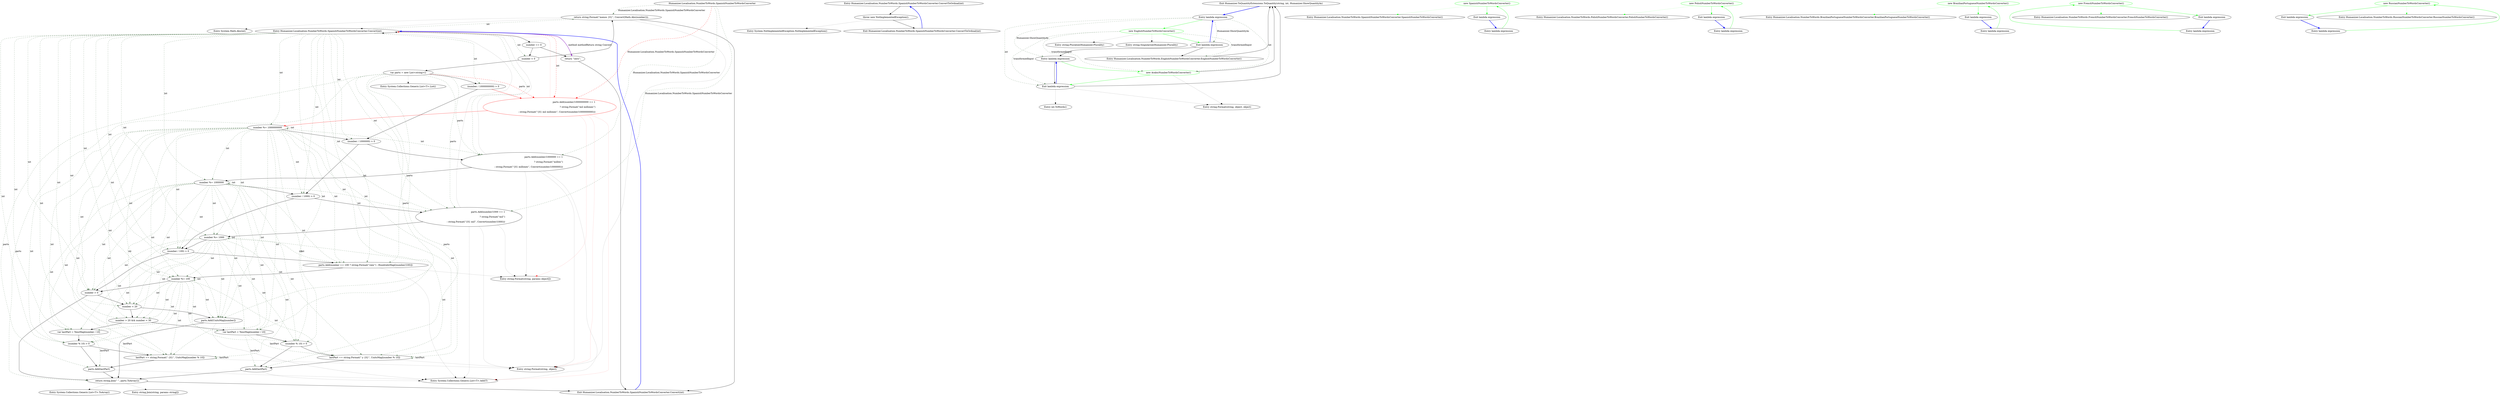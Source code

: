 digraph  {
m0_32 [label="Entry System.Math.Abs(int)", span="0-0", cluster="System.Math.Abs(int)", file="PrecisionDateTimeHumanizeStrategy.cs"];
m0_34 [label="Entry System.Collections.Generic.List<T>.List()", span="0-0", cluster="System.Collections.Generic.List<T>.List()", file="PrecisionDateTimeHumanizeStrategy.cs"];
m0_37 [label="Entry System.Collections.Generic.List<T>.ToArray()", span="0-0", cluster="System.Collections.Generic.List<T>.ToArray()", file="PrecisionDateTimeHumanizeStrategy.cs"];
m0_39 [label="Entry Humanizer.Localisation.NumberToWords.SpanishNumberToWordsConverter.ConvertToOrdinal(int)", span="79-79", cluster="Humanizer.Localisation.NumberToWords.SpanishNumberToWordsConverter.ConvertToOrdinal(int)", file="PrecisionDateTimeHumanizeStrategy.cs"];
m0_40 [label="throw new NotImplementedException();", span="81-81", cluster="Humanizer.Localisation.NumberToWords.SpanishNumberToWordsConverter.ConvertToOrdinal(int)", file="PrecisionDateTimeHumanizeStrategy.cs"];
m0_41 [label="Exit Humanizer.Localisation.NumberToWords.SpanishNumberToWordsConverter.ConvertToOrdinal(int)", span="79-79", cluster="Humanizer.Localisation.NumberToWords.SpanishNumberToWordsConverter.ConvertToOrdinal(int)", file="PrecisionDateTimeHumanizeStrategy.cs"];
m0_36 [label="Entry System.Collections.Generic.List<T>.Add(T)", span="0-0", cluster="System.Collections.Generic.List<T>.Add(T)", file="PrecisionDateTimeHumanizeStrategy.cs"];
m0_35 [label="Entry string.Format(string, params object[])", span="0-0", cluster="string.Format(string, params object[])", file="PrecisionDateTimeHumanizeStrategy.cs"];
m0_38 [label="Entry string.Join(string, params string[])", span="0-0", cluster="string.Join(string, params string[])", file="PrecisionDateTimeHumanizeStrategy.cs"];
m0_42 [label="Entry System.NotImplementedException.NotImplementedException()", span="0-0", cluster="System.NotImplementedException.NotImplementedException()", file="PrecisionDateTimeHumanizeStrategy.cs"];
m0_33 [label="Entry string.Format(string, object)", span="0-0", cluster="string.Format(string, object)", file="PrecisionDateTimeHumanizeStrategy.cs"];
m0_0 [label="Entry Humanizer.Localisation.NumberToWords.SpanishNumberToWordsConverter.Convert(int)", span="11-11", cluster="Humanizer.Localisation.NumberToWords.SpanishNumberToWordsConverter.Convert(int)", file="PrecisionDateTimeHumanizeStrategy.cs"];
m0_1 [label="number == 0", span="13-13", cluster="Humanizer.Localisation.NumberToWords.SpanishNumberToWordsConverter.Convert(int)", file="PrecisionDateTimeHumanizeStrategy.cs"];
m0_3 [label="number < 0", span="16-16", cluster="Humanizer.Localisation.NumberToWords.SpanishNumberToWordsConverter.Convert(int)", file="PrecisionDateTimeHumanizeStrategy.cs"];
m0_4 [label="return string.Format(''menos {0}'', Convert(Math.Abs(number)));", span="17-17", cluster="Humanizer.Localisation.NumberToWords.SpanishNumberToWordsConverter.Convert(int)", file="PrecisionDateTimeHumanizeStrategy.cs"];
m0_6 [label="(number / 1000000000) > 0", span="21-21", cluster="Humanizer.Localisation.NumberToWords.SpanishNumberToWordsConverter.Convert(int)", file="PrecisionDateTimeHumanizeStrategy.cs"];
m0_7 [label="parts.Add(number/1000000000 == 1\r\n                    ? string.Format(''mil millones'')\r\n                    : string.Format(''{0} mil millones'', Convert(number/1000000000)))", span="23-25", cluster="Humanizer.Localisation.NumberToWords.SpanishNumberToWordsConverter.Convert(int)", color=red, community=0, file="PrecisionDateTimeHumanizeStrategy.cs"];
m0_8 [label="number %= 1000000000", span="27-27", cluster="Humanizer.Localisation.NumberToWords.SpanishNumberToWordsConverter.Convert(int)", file="PrecisionDateTimeHumanizeStrategy.cs"];
m0_9 [label="(number / 1000000) > 0", span="30-30", cluster="Humanizer.Localisation.NumberToWords.SpanishNumberToWordsConverter.Convert(int)", file="PrecisionDateTimeHumanizeStrategy.cs"];
m0_10 [label="parts.Add(number/1000000 == 1\r\n                    ? string.Format(''millón'')\r\n                    : string.Format(''{0} millones'', Convert(number/1000000)))", span="32-34", cluster="Humanizer.Localisation.NumberToWords.SpanishNumberToWordsConverter.Convert(int)", file="PrecisionDateTimeHumanizeStrategy.cs"];
m0_11 [label="number %= 1000000", span="36-36", cluster="Humanizer.Localisation.NumberToWords.SpanishNumberToWordsConverter.Convert(int)", file="PrecisionDateTimeHumanizeStrategy.cs"];
m0_12 [label="(number / 1000) > 0", span="39-39", cluster="Humanizer.Localisation.NumberToWords.SpanishNumberToWordsConverter.Convert(int)", file="PrecisionDateTimeHumanizeStrategy.cs"];
m0_13 [label="parts.Add(number/1000 == 1\r\n                    ? string.Format(''mil'')\r\n                    : string.Format(''{0} mil'', Convert(number/1000)))", span="41-43", cluster="Humanizer.Localisation.NumberToWords.SpanishNumberToWordsConverter.Convert(int)", file="PrecisionDateTimeHumanizeStrategy.cs"];
m0_14 [label="number %= 1000", span="45-45", cluster="Humanizer.Localisation.NumberToWords.SpanishNumberToWordsConverter.Convert(int)", file="PrecisionDateTimeHumanizeStrategy.cs"];
m0_15 [label="(number / 100) > 0", span="48-48", cluster="Humanizer.Localisation.NumberToWords.SpanishNumberToWordsConverter.Convert(int)", file="PrecisionDateTimeHumanizeStrategy.cs"];
m0_16 [label="parts.Add(number == 100 ? string.Format(''cien'') : HundredsMap[(number/100)])", span="50-50", cluster="Humanizer.Localisation.NumberToWords.SpanishNumberToWordsConverter.Convert(int)", file="PrecisionDateTimeHumanizeStrategy.cs"];
m0_17 [label="number %= 100", span="51-51", cluster="Humanizer.Localisation.NumberToWords.SpanishNumberToWordsConverter.Convert(int)", file="PrecisionDateTimeHumanizeStrategy.cs"];
m0_18 [label="number > 0", span="54-54", cluster="Humanizer.Localisation.NumberToWords.SpanishNumberToWordsConverter.Convert(int)", file="PrecisionDateTimeHumanizeStrategy.cs"];
m0_19 [label="number < 20", span="56-56", cluster="Humanizer.Localisation.NumberToWords.SpanishNumberToWordsConverter.Convert(int)", file="PrecisionDateTimeHumanizeStrategy.cs"];
m0_20 [label="parts.Add(UnitsMap[number])", span="57-57", cluster="Humanizer.Localisation.NumberToWords.SpanishNumberToWordsConverter.Convert(int)", file="PrecisionDateTimeHumanizeStrategy.cs"];
m0_21 [label="number > 20 && number < 30", span="58-58", cluster="Humanizer.Localisation.NumberToWords.SpanishNumberToWordsConverter.Convert(int)", file="PrecisionDateTimeHumanizeStrategy.cs"];
m0_22 [label="var lastPart = TensMap[number / 10]", span="60-60", cluster="Humanizer.Localisation.NumberToWords.SpanishNumberToWordsConverter.Convert(int)", file="PrecisionDateTimeHumanizeStrategy.cs"];
m0_23 [label="(number % 10) > 0", span="61-61", cluster="Humanizer.Localisation.NumberToWords.SpanishNumberToWordsConverter.Convert(int)", file="PrecisionDateTimeHumanizeStrategy.cs"];
m0_24 [label="lastPart += string.Format('' {0}'', UnitsMap[number % 10])", span="62-62", cluster="Humanizer.Localisation.NumberToWords.SpanishNumberToWordsConverter.Convert(int)", file="PrecisionDateTimeHumanizeStrategy.cs"];
m0_26 [label="var lastPart = TensMap[number / 10]", span="68-68", cluster="Humanizer.Localisation.NumberToWords.SpanishNumberToWordsConverter.Convert(int)", file="PrecisionDateTimeHumanizeStrategy.cs"];
m0_27 [label="(number % 10) > 0", span="69-69", cluster="Humanizer.Localisation.NumberToWords.SpanishNumberToWordsConverter.Convert(int)", file="PrecisionDateTimeHumanizeStrategy.cs"];
m0_28 [label="lastPart += string.Format('' y {0}'', UnitsMap[number % 10])", span="70-70", cluster="Humanizer.Localisation.NumberToWords.SpanishNumberToWordsConverter.Convert(int)", file="PrecisionDateTimeHumanizeStrategy.cs"];
m0_2 [label="return ''cero'';", span="14-14", cluster="Humanizer.Localisation.NumberToWords.SpanishNumberToWordsConverter.Convert(int)", file="PrecisionDateTimeHumanizeStrategy.cs"];
m0_5 [label="var parts = new List<string>()", span="19-19", cluster="Humanizer.Localisation.NumberToWords.SpanishNumberToWordsConverter.Convert(int)", file="PrecisionDateTimeHumanizeStrategy.cs"];
m0_25 [label="parts.Add(lastPart)", span="64-64", cluster="Humanizer.Localisation.NumberToWords.SpanishNumberToWordsConverter.Convert(int)", file="PrecisionDateTimeHumanizeStrategy.cs"];
m0_29 [label="parts.Add(lastPart)", span="72-72", cluster="Humanizer.Localisation.NumberToWords.SpanishNumberToWordsConverter.Convert(int)", file="PrecisionDateTimeHumanizeStrategy.cs"];
m0_30 [label="return string.Join('' '', parts.ToArray());", span="76-76", cluster="Humanizer.Localisation.NumberToWords.SpanishNumberToWordsConverter.Convert(int)", file="PrecisionDateTimeHumanizeStrategy.cs"];
m0_31 [label="Exit Humanizer.Localisation.NumberToWords.SpanishNumberToWordsConverter.Convert(int)", span="11-11", cluster="Humanizer.Localisation.NumberToWords.SpanishNumberToWordsConverter.Convert(int)", file="PrecisionDateTimeHumanizeStrategy.cs"];
m0_43 [label="Humanizer.Localisation.NumberToWords.SpanishNumberToWordsConverter", span="", file="PrecisionDateTimeHumanizeStrategy.cs"];
m3_7 [label="Exit Humanizer.ToQuantityExtensions.ToQuantity(string, int, Humanizer.ShowQuantityAs)", span="25-25", cluster="Humanizer.ToQuantityExtensions.ToQuantity(string, int, Humanizer.ShowQuantityAs)", file="ToQuantityExtensions.cs"];
m3_15 [label="Entry Humanizer.Localisation.NumberToWords.SpanishNumberToWordsConverter.SpanishNumberToWordsConverter()", span="5-5", cluster="Humanizer.Localisation.NumberToWords.SpanishNumberToWordsConverter.SpanishNumberToWordsConverter()", file="ToQuantityExtensions.cs"];
m3_0 [label="Entry lambda expression", span="15-15", cluster="lambda expression", file="ToQuantityExtensions.cs"];
m3_1 [label="new EnglishNumberToWordsConverter()", span="15-15", cluster="lambda expression", file="ToQuantityExtensions.cs", color=green, community=0];
m3_2 [label="Exit lambda expression", span="15-15", cluster="lambda expression", file="ToQuantityExtensions.cs"];
m3_4 [label="Entry lambda expression", span="16-16", cluster="lambda expression", file="ToQuantityExtensions.cs"];
m3_5 [label="new ArabicNumberToWordsConverter()", span="16-16", cluster="lambda expression", file="ToQuantityExtensions.cs", color=green, community=0];
m3_6 [label="Exit lambda expression", span="16-16", cluster="lambda expression", file="ToQuantityExtensions.cs"];
m3_3 [label="Entry Humanizer.Localisation.NumberToWords.EnglishNumberToWordsConverter.EnglishNumberToWordsConverter()", span="5-5", cluster="Humanizer.Localisation.NumberToWords.EnglishNumberToWordsConverter.EnglishNumberToWordsConverter()", file="ToQuantityExtensions.cs"];
m3_10 [label="Entry string.Format(string, object, object)", span="0-0", cluster="string.Format(string, object, object)", file="ToQuantityExtensions.cs"];
m3_19 [label="Entry Humanizer.Localisation.NumberToWords.PolishNumberToWordsConverter.PolishNumberToWordsConverter()", span="6-6", cluster="Humanizer.Localisation.NumberToWords.PolishNumberToWordsConverter.PolishNumberToWordsConverter()", file="ToQuantityExtensions.cs"];
m3_9 [label="Entry string.Pluralize(Humanizer.Plurality)", span="170-170", cluster="string.Pluralize(Humanizer.Plurality)", file="ToQuantityExtensions.cs"];
m3_11 [label="Entry int.ToWords()", span="32-32", cluster="int.ToWords()", file="ToQuantityExtensions.cs"];
m3_23 [label="Entry Humanizer.Localisation.NumberToWords.BrazilianPortugueseNumberToWordsConverter.BrazilianPortugueseNumberToWordsConverter()", span="5-5", cluster="Humanizer.Localisation.NumberToWords.BrazilianPortugueseNumberToWordsConverter.BrazilianPortugueseNumberToWordsConverter()", file="ToQuantityExtensions.cs"];
m3_31 [label="Entry Humanizer.Localisation.NumberToWords.FrenchNumberToWordsConverter.FrenchNumberToWordsConverter()", span="5-5", cluster="Humanizer.Localisation.NumberToWords.FrenchNumberToWordsConverter.FrenchNumberToWordsConverter()", file="ToQuantityExtensions.cs"];
m3_8 [label="Entry string.Singularize(Humanizer.Plurality)", span="194-194", cluster="string.Singularize(Humanizer.Plurality)", file="ToQuantityExtensions.cs"];
m3_28 [label="Entry lambda expression", span="22-22", cluster="lambda expression", file="ToQuantityExtensions.cs"];
m3_13 [label="new SpanishNumberToWordsConverter()", span="18-18", cluster="lambda expression", color=green, community=0, file="ToQuantityExtensions.cs"];
m3_12 [label="Entry lambda expression", span="18-18", cluster="lambda expression", file="ToQuantityExtensions.cs"];
m3_14 [label="Exit lambda expression", span="18-18", cluster="lambda expression", file="ToQuantityExtensions.cs"];
m3_17 [label="new PolishNumberToWordsConverter()", span="19-19", cluster="lambda expression", color=green, community=0, file="ToQuantityExtensions.cs"];
m3_16 [label="Entry lambda expression", span="19-19", cluster="lambda expression", file="ToQuantityExtensions.cs"];
m3_18 [label="Exit lambda expression", span="19-19", cluster="lambda expression", file="ToQuantityExtensions.cs"];
m3_21 [label="new BrazilianPortugueseNumberToWordsConverter()", span="20-20", cluster="lambda expression", color=green, community=0, file="ToQuantityExtensions.cs"];
m3_20 [label="Entry lambda expression", span="20-20", cluster="lambda expression", file="ToQuantityExtensions.cs"];
m3_22 [label="Exit lambda expression", span="20-20", cluster="lambda expression", file="ToQuantityExtensions.cs"];
m3_25 [label="new RussianNumberToWordsConverter()", span="21-21", cluster="lambda expression", color=green, community=0, file="ToQuantityExtensions.cs"];
m3_24 [label="Entry lambda expression", span="21-21", cluster="lambda expression", file="ToQuantityExtensions.cs"];
m3_26 [label="Exit lambda expression", span="21-21", cluster="lambda expression", file="ToQuantityExtensions.cs"];
m3_29 [label="new FrenchNumberToWordsConverter()", span="22-22", cluster="lambda expression", color=green, community=0, file="ToQuantityExtensions.cs"];
m3_30 [label="Exit lambda expression", span="22-22", cluster="lambda expression", file="ToQuantityExtensions.cs"];
m3_27 [label="Entry Humanizer.Localisation.NumberToWords.RussianNumberToWordsConverter.RussianNumberToWordsConverter()", span="5-5", cluster="Humanizer.Localisation.NumberToWords.RussianNumberToWordsConverter.RussianNumberToWordsConverter()", file="ToQuantityExtensions.cs"];
m0_39 -> m0_40  [key=0, style=solid];
m0_40 -> m0_41  [key=0, style=solid];
m0_40 -> m0_42  [key=2, style=dotted];
m0_41 -> m0_39  [key=0, style=bold, color=blue];
m0_0 -> m0_1  [key=0, style=solid];
m0_0 -> m0_3  [key=1, style=dashed, color=darkseagreen4, label=int];
m0_0 -> m0_4  [key=1, style=dashed, color=darkseagreen4, label=int];
m0_0 -> m0_6  [key=1, style=dashed, color=darkseagreen4, label=int];
m0_0 -> m0_7  [key=1, style=dashed, color=red, label=int];
m0_0 -> m0_8  [key=1, style=dashed, color=darkseagreen4, label=int];
m0_0 -> m0_9  [key=1, style=dashed, color=darkseagreen4, label=int];
m0_0 -> m0_10  [key=1, style=dashed, color=darkseagreen4, label=int];
m0_0 -> m0_11  [key=1, style=dashed, color=darkseagreen4, label=int];
m0_0 -> m0_12  [key=1, style=dashed, color=darkseagreen4, label=int];
m0_0 -> m0_13  [key=1, style=dashed, color=darkseagreen4, label=int];
m0_0 -> m0_14  [key=1, style=dashed, color=darkseagreen4, label=int];
m0_0 -> m0_15  [key=1, style=dashed, color=darkseagreen4, label=int];
m0_0 -> m0_16  [key=1, style=dashed, color=darkseagreen4, label=int];
m0_0 -> m0_17  [key=1, style=dashed, color=darkseagreen4, label=int];
m0_0 -> m0_18  [key=1, style=dashed, color=darkseagreen4, label=int];
m0_0 -> m0_19  [key=1, style=dashed, color=darkseagreen4, label=int];
m0_0 -> m0_20  [key=1, style=dashed, color=darkseagreen4, label=int];
m0_0 -> m0_21  [key=1, style=dashed, color=darkseagreen4, label=int];
m0_0 -> m0_22  [key=1, style=dashed, color=darkseagreen4, label=int];
m0_0 -> m0_23  [key=1, style=dashed, color=darkseagreen4, label=int];
m0_0 -> m0_24  [key=1, style=dashed, color=darkseagreen4, label=int];
m0_0 -> m0_26  [key=1, style=dashed, color=darkseagreen4, label=int];
m0_0 -> m0_27  [key=1, style=dashed, color=darkseagreen4, label=int];
m0_0 -> m0_28  [key=1, style=dashed, color=darkseagreen4, label=int];
m0_0 -> m0_2  [key=3, color=darkorchid, style=bold, label="method methodReturn string Convert"];
m0_1 -> m0_2  [key=0, style=solid];
m0_1 -> m0_3  [key=0, style=solid];
m0_3 -> m0_4  [key=0, style=solid];
m0_3 -> m0_5  [key=0, style=solid];
m0_4 -> m0_31  [key=0, style=solid];
m0_4 -> m0_32  [key=2, style=dotted];
m0_4 -> m0_0  [key=2, style=dotted];
m0_4 -> m0_33  [key=2, style=dotted];
m0_6 -> m0_7  [key=0, style=solid, color=red];
m0_6 -> m0_9  [key=0, style=solid];
m0_7 -> m0_8  [key=0, style=solid, color=red];
m0_7 -> m0_35  [key=2, style=dotted, color=red];
m0_7 -> m0_0  [key=2, style=dotted, color=red];
m0_7 -> m0_33  [key=2, style=dotted, color=red];
m0_7 -> m0_36  [key=2, style=dotted, color=red];
m0_8 -> m0_9  [key=0, style=solid];
m0_8 -> m0_8  [key=1, style=dashed, color=darkseagreen4, label=int];
m0_8 -> m0_10  [key=1, style=dashed, color=darkseagreen4, label=int];
m0_8 -> m0_11  [key=1, style=dashed, color=darkseagreen4, label=int];
m0_8 -> m0_12  [key=1, style=dashed, color=darkseagreen4, label=int];
m0_8 -> m0_13  [key=1, style=dashed, color=darkseagreen4, label=int];
m0_8 -> m0_14  [key=1, style=dashed, color=darkseagreen4, label=int];
m0_8 -> m0_15  [key=1, style=dashed, color=darkseagreen4, label=int];
m0_8 -> m0_16  [key=1, style=dashed, color=darkseagreen4, label=int];
m0_8 -> m0_17  [key=1, style=dashed, color=darkseagreen4, label=int];
m0_8 -> m0_18  [key=1, style=dashed, color=darkseagreen4, label=int];
m0_8 -> m0_19  [key=1, style=dashed, color=darkseagreen4, label=int];
m0_8 -> m0_20  [key=1, style=dashed, color=darkseagreen4, label=int];
m0_8 -> m0_21  [key=1, style=dashed, color=darkseagreen4, label=int];
m0_8 -> m0_22  [key=1, style=dashed, color=darkseagreen4, label=int];
m0_8 -> m0_23  [key=1, style=dashed, color=darkseagreen4, label=int];
m0_8 -> m0_24  [key=1, style=dashed, color=darkseagreen4, label=int];
m0_8 -> m0_26  [key=1, style=dashed, color=darkseagreen4, label=int];
m0_8 -> m0_27  [key=1, style=dashed, color=darkseagreen4, label=int];
m0_8 -> m0_28  [key=1, style=dashed, color=darkseagreen4, label=int];
m0_9 -> m0_10  [key=0, style=solid];
m0_9 -> m0_12  [key=0, style=solid];
m0_10 -> m0_11  [key=0, style=solid];
m0_10 -> m0_35  [key=2, style=dotted];
m0_10 -> m0_0  [key=2, style=dotted];
m0_10 -> m0_33  [key=2, style=dotted];
m0_10 -> m0_36  [key=2, style=dotted];
m0_11 -> m0_12  [key=0, style=solid];
m0_11 -> m0_11  [key=1, style=dashed, color=darkseagreen4, label=int];
m0_11 -> m0_13  [key=1, style=dashed, color=darkseagreen4, label=int];
m0_11 -> m0_14  [key=1, style=dashed, color=darkseagreen4, label=int];
m0_11 -> m0_15  [key=1, style=dashed, color=darkseagreen4, label=int];
m0_11 -> m0_16  [key=1, style=dashed, color=darkseagreen4, label=int];
m0_11 -> m0_17  [key=1, style=dashed, color=darkseagreen4, label=int];
m0_11 -> m0_18  [key=1, style=dashed, color=darkseagreen4, label=int];
m0_11 -> m0_19  [key=1, style=dashed, color=darkseagreen4, label=int];
m0_11 -> m0_20  [key=1, style=dashed, color=darkseagreen4, label=int];
m0_11 -> m0_21  [key=1, style=dashed, color=darkseagreen4, label=int];
m0_11 -> m0_22  [key=1, style=dashed, color=darkseagreen4, label=int];
m0_11 -> m0_23  [key=1, style=dashed, color=darkseagreen4, label=int];
m0_11 -> m0_24  [key=1, style=dashed, color=darkseagreen4, label=int];
m0_11 -> m0_26  [key=1, style=dashed, color=darkseagreen4, label=int];
m0_11 -> m0_27  [key=1, style=dashed, color=darkseagreen4, label=int];
m0_11 -> m0_28  [key=1, style=dashed, color=darkseagreen4, label=int];
m0_12 -> m0_13  [key=0, style=solid];
m0_12 -> m0_15  [key=0, style=solid];
m0_13 -> m0_14  [key=0, style=solid];
m0_13 -> m0_35  [key=2, style=dotted];
m0_13 -> m0_0  [key=2, style=dotted];
m0_13 -> m0_33  [key=2, style=dotted];
m0_13 -> m0_36  [key=2, style=dotted];
m0_14 -> m0_15  [key=0, style=solid];
m0_14 -> m0_14  [key=1, style=dashed, color=darkseagreen4, label=int];
m0_14 -> m0_16  [key=1, style=dashed, color=darkseagreen4, label=int];
m0_14 -> m0_17  [key=1, style=dashed, color=darkseagreen4, label=int];
m0_14 -> m0_18  [key=1, style=dashed, color=darkseagreen4, label=int];
m0_14 -> m0_19  [key=1, style=dashed, color=darkseagreen4, label=int];
m0_14 -> m0_20  [key=1, style=dashed, color=darkseagreen4, label=int];
m0_14 -> m0_21  [key=1, style=dashed, color=darkseagreen4, label=int];
m0_14 -> m0_22  [key=1, style=dashed, color=darkseagreen4, label=int];
m0_14 -> m0_23  [key=1, style=dashed, color=darkseagreen4, label=int];
m0_14 -> m0_24  [key=1, style=dashed, color=darkseagreen4, label=int];
m0_14 -> m0_26  [key=1, style=dashed, color=darkseagreen4, label=int];
m0_14 -> m0_27  [key=1, style=dashed, color=darkseagreen4, label=int];
m0_14 -> m0_28  [key=1, style=dashed, color=darkseagreen4, label=int];
m0_15 -> m0_16  [key=0, style=solid];
m0_15 -> m0_18  [key=0, style=solid];
m0_16 -> m0_17  [key=0, style=solid];
m0_16 -> m0_35  [key=2, style=dotted];
m0_16 -> m0_36  [key=2, style=dotted];
m0_17 -> m0_18  [key=0, style=solid];
m0_17 -> m0_17  [key=1, style=dashed, color=darkseagreen4, label=int];
m0_17 -> m0_19  [key=1, style=dashed, color=darkseagreen4, label=int];
m0_17 -> m0_20  [key=1, style=dashed, color=darkseagreen4, label=int];
m0_17 -> m0_21  [key=1, style=dashed, color=darkseagreen4, label=int];
m0_17 -> m0_22  [key=1, style=dashed, color=darkseagreen4, label=int];
m0_17 -> m0_23  [key=1, style=dashed, color=darkseagreen4, label=int];
m0_17 -> m0_24  [key=1, style=dashed, color=darkseagreen4, label=int];
m0_17 -> m0_26  [key=1, style=dashed, color=darkseagreen4, label=int];
m0_17 -> m0_27  [key=1, style=dashed, color=darkseagreen4, label=int];
m0_17 -> m0_28  [key=1, style=dashed, color=darkseagreen4, label=int];
m0_18 -> m0_19  [key=0, style=solid];
m0_18 -> m0_30  [key=0, style=solid];
m0_19 -> m0_20  [key=0, style=solid];
m0_19 -> m0_21  [key=0, style=solid];
m0_20 -> m0_30  [key=0, style=solid];
m0_20 -> m0_36  [key=2, style=dotted];
m0_21 -> m0_22  [key=0, style=solid];
m0_21 -> m0_26  [key=0, style=solid];
m0_22 -> m0_23  [key=0, style=solid];
m0_22 -> m0_24  [key=1, style=dashed, color=darkseagreen4, label=lastPart];
m0_22 -> m0_25  [key=1, style=dashed, color=darkseagreen4, label=lastPart];
m0_23 -> m0_24  [key=0, style=solid];
m0_23 -> m0_25  [key=0, style=solid];
m0_24 -> m0_25  [key=0, style=solid];
m0_24 -> m0_33  [key=2, style=dotted];
m0_24 -> m0_24  [key=1, style=dashed, color=darkseagreen4, label=lastPart];
m0_26 -> m0_27  [key=0, style=solid];
m0_26 -> m0_28  [key=1, style=dashed, color=darkseagreen4, label=lastPart];
m0_26 -> m0_29  [key=1, style=dashed, color=darkseagreen4, label=lastPart];
m0_27 -> m0_28  [key=0, style=solid];
m0_27 -> m0_29  [key=0, style=solid];
m0_28 -> m0_29  [key=0, style=solid];
m0_28 -> m0_33  [key=2, style=dotted];
m0_28 -> m0_28  [key=1, style=dashed, color=darkseagreen4, label=lastPart];
m0_2 -> m0_31  [key=0, style=solid];
m0_5 -> m0_6  [key=0, style=solid];
m0_5 -> m0_34  [key=2, style=dotted];
m0_5 -> m0_7  [key=1, style=dashed, color=red, label=parts];
m0_5 -> m0_10  [key=1, style=dashed, color=darkseagreen4, label=parts];
m0_5 -> m0_13  [key=1, style=dashed, color=darkseagreen4, label=parts];
m0_5 -> m0_16  [key=1, style=dashed, color=darkseagreen4, label=parts];
m0_5 -> m0_20  [key=1, style=dashed, color=darkseagreen4, label=parts];
m0_5 -> m0_25  [key=1, style=dashed, color=darkseagreen4, label=parts];
m0_5 -> m0_29  [key=1, style=dashed, color=darkseagreen4, label=parts];
m0_5 -> m0_30  [key=1, style=dashed, color=darkseagreen4, label=parts];
m0_25 -> m0_30  [key=0, style=solid];
m0_25 -> m0_36  [key=2, style=dotted];
m0_29 -> m0_30  [key=0, style=solid];
m0_29 -> m0_36  [key=2, style=dotted];
m0_30 -> m0_31  [key=0, style=solid];
m0_30 -> m0_37  [key=2, style=dotted];
m0_30 -> m0_38  [key=2, style=dotted];
m0_31 -> m0_0  [key=0, style=bold, color=blue];
m0_43 -> m0_4  [key=1, style=dashed, color=darkseagreen4, label="Humanizer.Localisation.NumberToWords.SpanishNumberToWordsConverter"];
m0_43 -> m0_7  [key=1, style=dashed, color=red, label="Humanizer.Localisation.NumberToWords.SpanishNumberToWordsConverter"];
m0_43 -> m0_10  [key=1, style=dashed, color=darkseagreen4, label="Humanizer.Localisation.NumberToWords.SpanishNumberToWordsConverter"];
m0_43 -> m0_13  [key=1, style=dashed, color=darkseagreen4, label="Humanizer.Localisation.NumberToWords.SpanishNumberToWordsConverter"];
m3_7 -> m3_0  [key=0, style=bold, color=blue];
m3_0 -> m3_1  [key=0, style=solid, color=green];
m3_0 -> m3_2  [key=1, style=dashed, color=darkseagreen4, label="Humanizer.ShowQuantityAs"];
m3_0 -> m3_4  [key=1, style=dashed, color=darkseagreen4, label="Humanizer.ShowQuantityAs"];
m3_0 -> m3_5  [key=1, style=dashed, color=darkseagreen4, label=int];
m3_0 -> m3_6  [key=1, style=dashed, color=darkseagreen4, label=int];
m3_1 -> m3_2  [key=0, style=solid, color=green];
m3_1 -> m3_8  [key=2, style=dotted];
m3_1 -> m3_9  [key=2, style=dotted];
m3_1 -> m3_3  [key=1, style=dashed, color=darkseagreen4, label=transformedInput];
m3_1 -> m3_5  [key=1, style=dashed, color=darkseagreen4, label=transformedInput];
m3_1 -> m3_6  [key=1, style=dashed, color=darkseagreen4, label=transformedInput];
m3_2 -> m3_3  [key=0, style=solid];
m3_2 -> m3_4  [key=0, style=solid];
m3_2 -> m3_0  [key=0, style=bold, color=blue];
m3_4 -> m3_5  [key=0, style=solid, color=green];
m3_4 -> m3_6  [key=0, style=solid];
m3_5 -> m3_7  [key=0, style=solid];
m3_5 -> m3_10  [key=2, style=dotted];
m3_5 -> m3_6  [key=0, style=solid, color=green];
m3_6 -> m3_7  [key=0, style=solid];
m3_6 -> m3_11  [key=2, style=dotted];
m3_6 -> m3_10  [key=2, style=dotted];
m3_6 -> m3_4  [key=0, style=bold, color=blue];
m3_3 -> m3_7  [key=0, style=solid];
m3_28 -> m3_29  [key=0, style=solid, color=green];
m3_13 -> m3_14  [key=0, style=solid, color=green];
m3_13 -> m3_15  [key=2, style=dotted, color=green];
m3_12 -> m3_13  [key=0, style=solid, color=green];
m3_14 -> m3_12  [key=0, style=bold, color=blue];
m3_17 -> m3_18  [key=0, style=solid, color=green];
m3_17 -> m3_19  [key=2, style=dotted, color=green];
m3_16 -> m3_17  [key=0, style=solid, color=green];
m3_18 -> m3_16  [key=0, style=bold, color=blue];
m3_21 -> m3_22  [key=0, style=solid, color=green];
m3_21 -> m3_23  [key=2, style=dotted, color=green];
m3_20 -> m3_21  [key=0, style=solid, color=green];
m3_22 -> m3_20  [key=0, style=bold, color=blue];
m3_25 -> m3_26  [key=0, style=solid, color=green];
m3_25 -> m3_27  [key=2, style=dotted, color=green];
m3_24 -> m3_25  [key=0, style=solid, color=green];
m3_26 -> m3_24  [key=0, style=bold, color=blue];
m3_29 -> m3_30  [key=0, style=solid, color=green];
m3_29 -> m3_31  [key=2, style=dotted, color=green];
m3_30 -> m3_28  [key=0, style=bold, color=blue];
}
